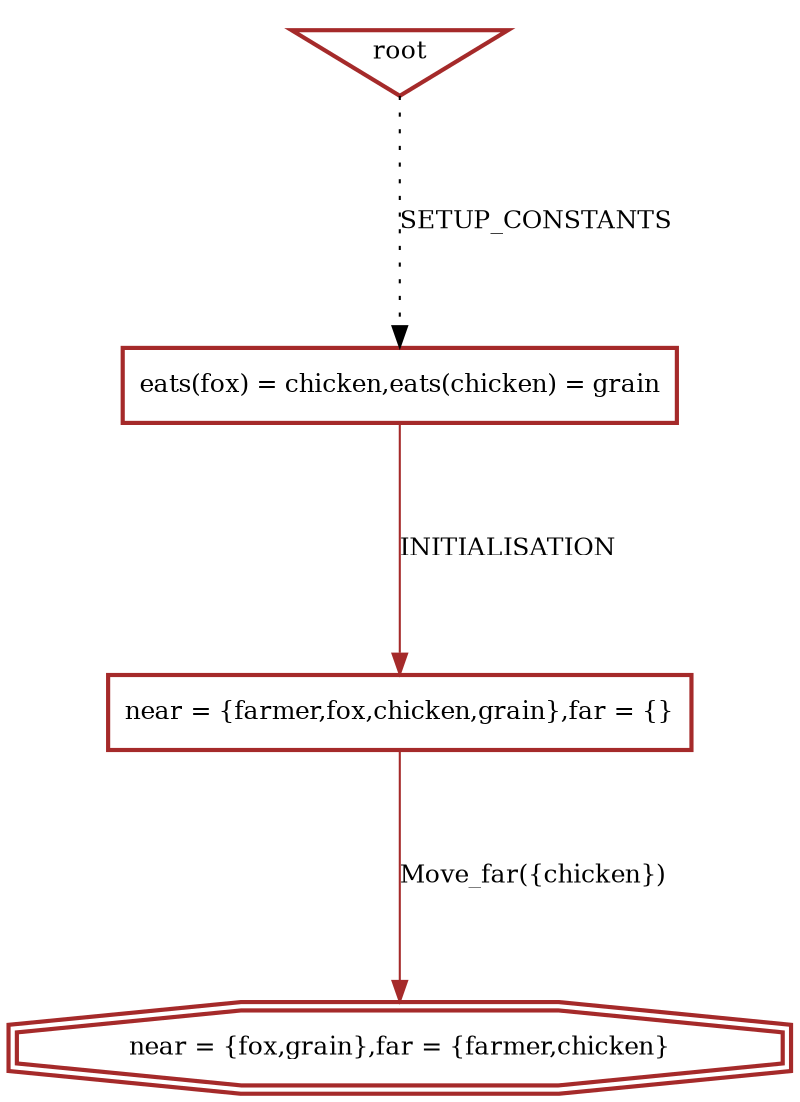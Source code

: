 digraph history {
graph [nodesep=1.5, ranksep=1.5];
root [shape=invtriangle, color="brown", fontsize=12, penwidth=2, label="root"];

0 [shape=box, color="brown", fontsize=12, penwidth=2, label="eats(fox) = chicken,eats(chicken) = grain"];

1 [shape=box, color="brown", fontsize=12, penwidth=2, label="near = \{farmer,fox,chicken,grain\},far = \{\}"];

4 [shape=doubleoctagon, color="brown", fontsize=12, penwidth=2, label="near = \{fox,grain\},far = \{farmer,chicken\}"];

root -> 0 [style = dotted, color = black, label="SETUP_CONSTANTS", fontsize=12];

0 -> 1 [color = "brown", label="INITIALISATION", fontsize=12];

1 -> 4 [color = "brown", label="Move_far(\{chicken\})", fontsize=12];

}
